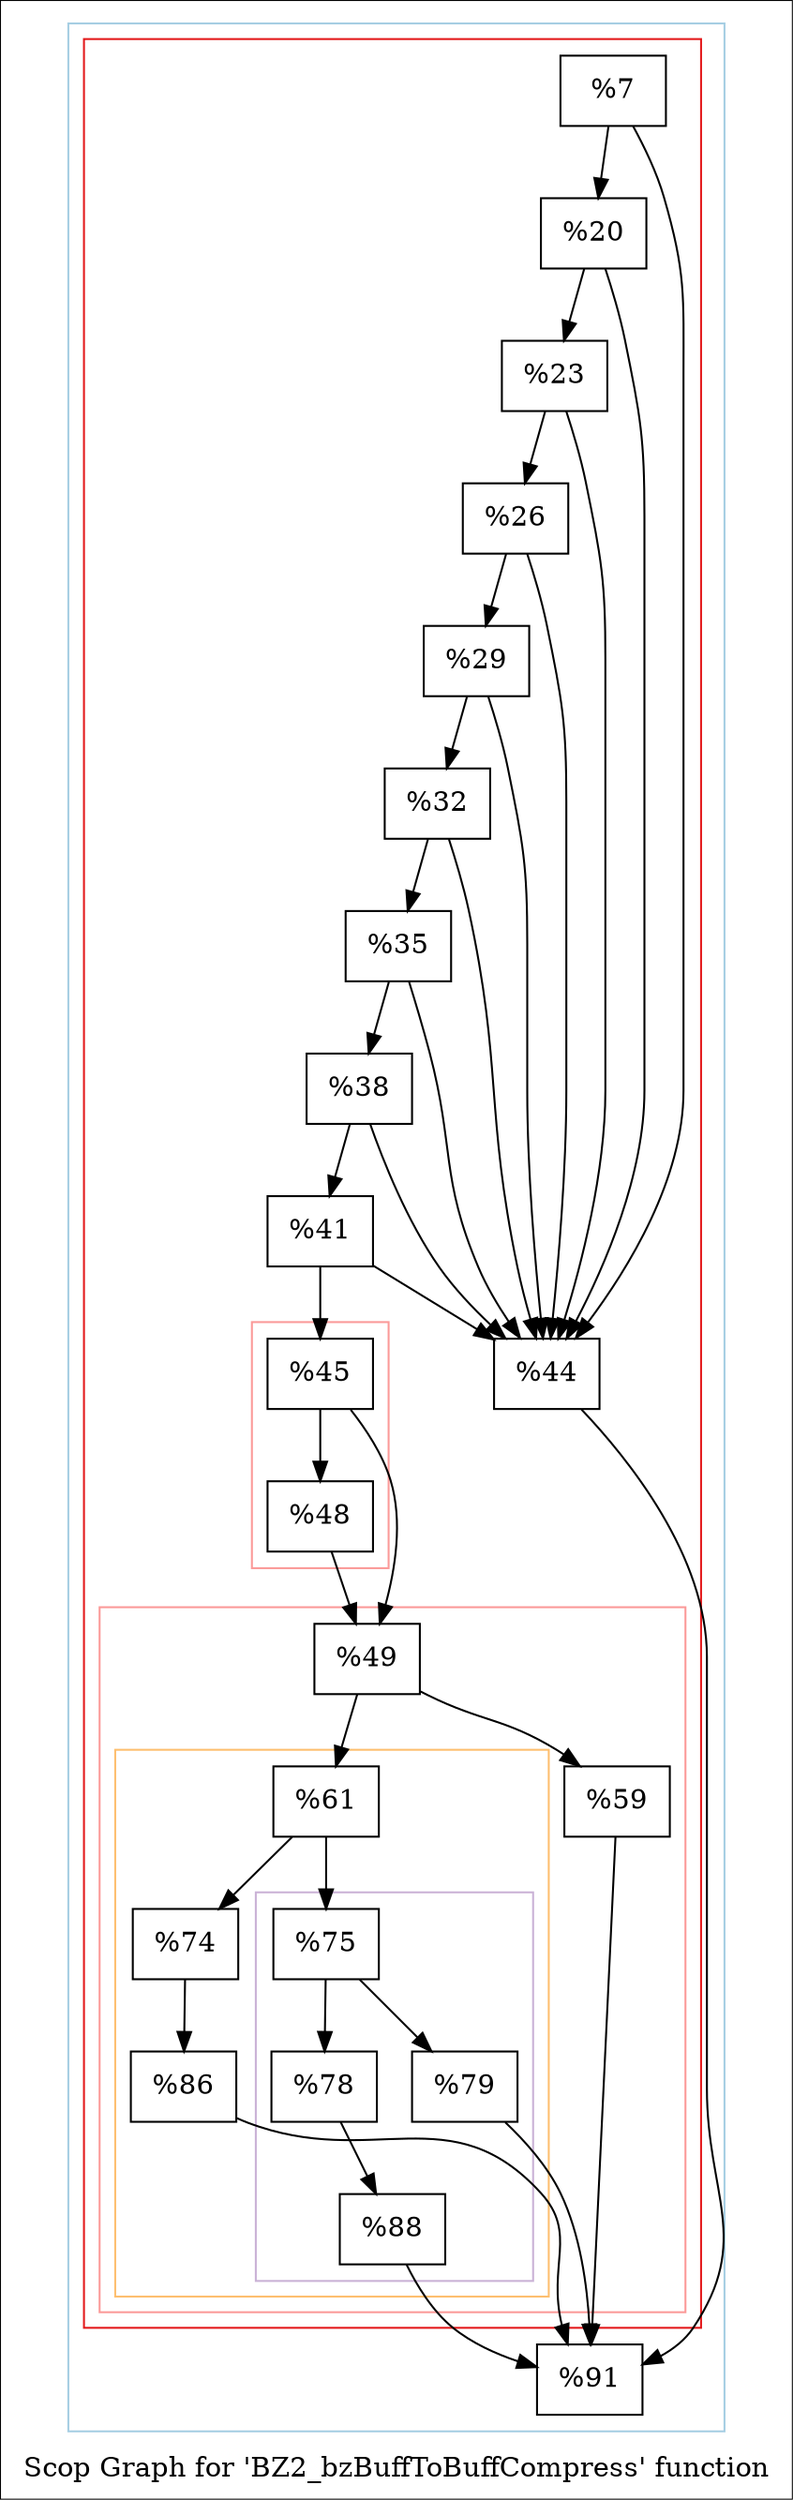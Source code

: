 digraph "Scop Graph for 'BZ2_bzBuffToBuffCompress' function" {
	label="Scop Graph for 'BZ2_bzBuffToBuffCompress' function";

	Node0x1855bd0 [shape=record,label="{%7}"];
	Node0x1855bd0 -> Node0x18efbf0;
	Node0x1855bd0 -> Node0x1849470;
	Node0x18efbf0 [shape=record,label="{%44}"];
	Node0x18efbf0 -> Node0x18db240;
	Node0x18db240 [shape=record,label="{%91}"];
	Node0x1849470 [shape=record,label="{%20}"];
	Node0x1849470 -> Node0x18efbf0;
	Node0x1849470 -> Node0x17e5b00;
	Node0x17e5b00 [shape=record,label="{%23}"];
	Node0x17e5b00 -> Node0x18efbf0;
	Node0x17e5b00 -> Node0x16abd00;
	Node0x16abd00 [shape=record,label="{%26}"];
	Node0x16abd00 -> Node0x18efbf0;
	Node0x16abd00 -> Node0x18f7f70;
	Node0x18f7f70 [shape=record,label="{%29}"];
	Node0x18f7f70 -> Node0x18efbf0;
	Node0x18f7f70 -> Node0x1812d30;
	Node0x1812d30 [shape=record,label="{%32}"];
	Node0x1812d30 -> Node0x18efbf0;
	Node0x1812d30 -> Node0x15ba6c0;
	Node0x15ba6c0 [shape=record,label="{%35}"];
	Node0x15ba6c0 -> Node0x18efbf0;
	Node0x15ba6c0 -> Node0x165f490;
	Node0x165f490 [shape=record,label="{%38}"];
	Node0x165f490 -> Node0x18efbf0;
	Node0x165f490 -> Node0x1826380;
	Node0x1826380 [shape=record,label="{%41}"];
	Node0x1826380 -> Node0x18efbf0;
	Node0x1826380 -> Node0x18554e0;
	Node0x18554e0 [shape=record,label="{%45}"];
	Node0x18554e0 -> Node0x1833560;
	Node0x18554e0 -> Node0x1808950;
	Node0x1833560 [shape=record,label="{%48}"];
	Node0x1833560 -> Node0x1808950;
	Node0x1808950 [shape=record,label="{%49}"];
	Node0x1808950 -> Node0x18321a0;
	Node0x1808950 -> Node0x1855250;
	Node0x18321a0 [shape=record,label="{%59}"];
	Node0x18321a0 -> Node0x18db240;
	Node0x1855250 [shape=record,label="{%61}"];
	Node0x1855250 -> Node0x18e6b10;
	Node0x1855250 -> Node0x1902850;
	Node0x18e6b10 [shape=record,label="{%74}"];
	Node0x18e6b10 -> Node0x18d22c0;
	Node0x18d22c0 [shape=record,label="{%86}"];
	Node0x18d22c0 -> Node0x18db240;
	Node0x1902850 [shape=record,label="{%75}"];
	Node0x1902850 -> Node0x185fff0;
	Node0x1902850 -> Node0x18f25d0;
	Node0x185fff0 [shape=record,label="{%78}"];
	Node0x185fff0 -> Node0x18457d0;
	Node0x18457d0 [shape=record,label="{%88}"];
	Node0x18457d0 -> Node0x18db240;
	Node0x18f25d0 [shape=record,label="{%79}"];
	Node0x18f25d0 -> Node0x18db240;
	colorscheme = "paired12"
        subgraph cluster_0x155e0a0 {
          label = "";
          style = solid;
          color = 1
          subgraph cluster_0x19589d0 {
            label = "";
            style = solid;
            color = 6
            subgraph cluster_0x1958d30 {
              label = "";
              style = solid;
              color = 5
              Node0x18554e0;
              Node0x1833560;
            }
            subgraph cluster_0x1958cb0 {
              label = "";
              style = solid;
              color = 5
              subgraph cluster_0x1958e40 {
                label = "";
                style = solid;
                color = 7
                subgraph cluster_0x1924430 {
                  label = "";
                  style = solid;
                  color = 9
                  Node0x1902850;
                  Node0x185fff0;
                  Node0x18457d0;
                  Node0x18f25d0;
                }
                Node0x1855250;
                Node0x18e6b10;
                Node0x18d22c0;
              }
              Node0x1808950;
              Node0x18321a0;
            }
            Node0x1855bd0;
            Node0x18efbf0;
            Node0x1849470;
            Node0x17e5b00;
            Node0x16abd00;
            Node0x18f7f70;
            Node0x1812d30;
            Node0x15ba6c0;
            Node0x165f490;
            Node0x1826380;
          }
          Node0x18db240;
        }
}
